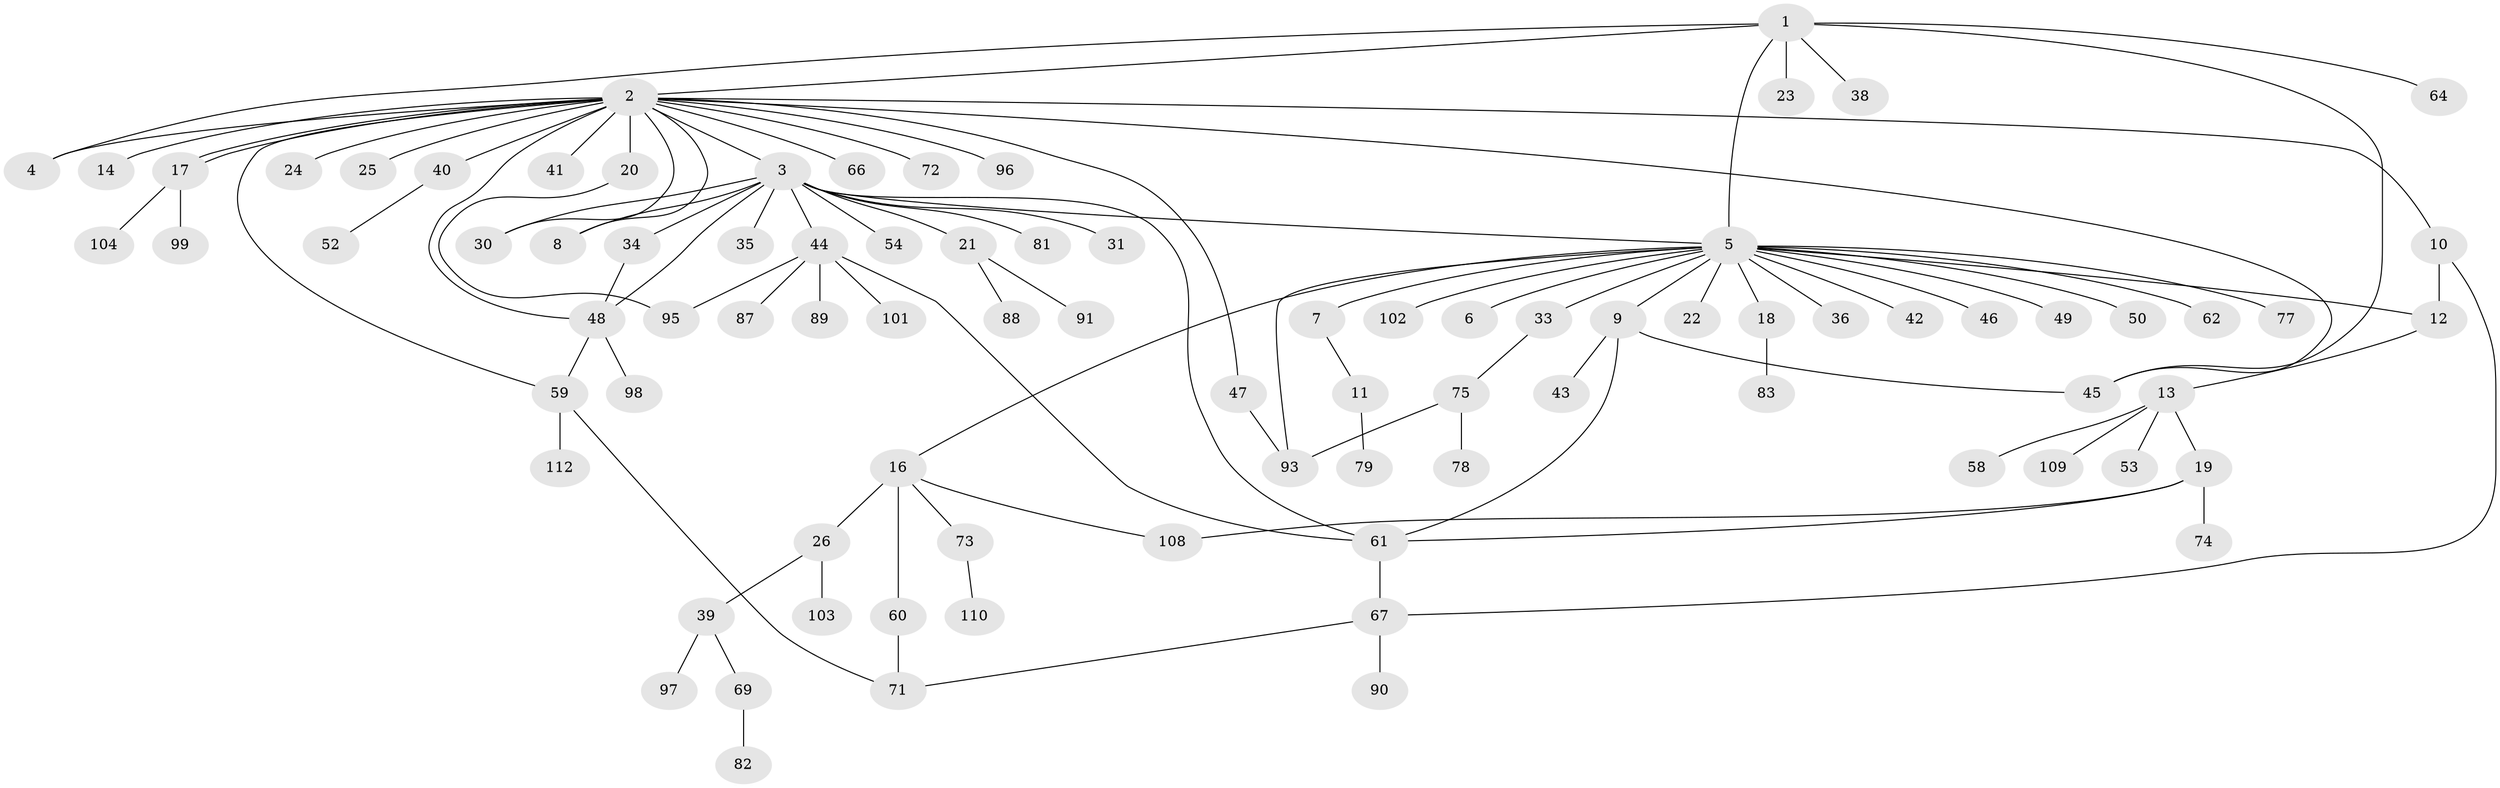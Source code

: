 // Generated by graph-tools (version 1.1) at 2025/52/02/27/25 19:52:00]
// undirected, 86 vertices, 106 edges
graph export_dot {
graph [start="1"]
  node [color=gray90,style=filled];
  1 [super="+28"];
  2 [super="+114"];
  3 [super="+65"];
  4;
  5 [super="+15"];
  6;
  7 [super="+86"];
  8 [super="+84"];
  9 [super="+100"];
  10 [super="+76"];
  11 [super="+68"];
  12 [super="+29"];
  13 [super="+51"];
  14 [super="+55"];
  16 [super="+107"];
  17 [super="+27"];
  18 [super="+57"];
  19 [super="+32"];
  20 [super="+111"];
  21;
  22;
  23;
  24;
  25 [super="+115"];
  26 [super="+37"];
  30;
  31;
  33;
  34;
  35;
  36;
  38 [super="+106"];
  39 [super="+94"];
  40;
  41;
  42;
  43;
  44 [super="+105"];
  45 [super="+63"];
  46;
  47;
  48 [super="+56"];
  49;
  50;
  52;
  53;
  54;
  58 [super="+113"];
  59;
  60;
  61 [super="+92"];
  62;
  64;
  66;
  67 [super="+70"];
  69;
  71;
  72;
  73;
  74 [super="+85"];
  75 [super="+80"];
  77;
  78;
  79;
  81;
  82;
  83;
  87;
  88;
  89;
  90;
  91;
  93;
  95;
  96;
  97;
  98;
  99;
  101;
  102;
  103;
  104;
  108;
  109;
  110;
  112;
  1 -- 2;
  1 -- 4;
  1 -- 5;
  1 -- 23;
  1 -- 38;
  1 -- 45;
  1 -- 64;
  2 -- 3;
  2 -- 4;
  2 -- 8;
  2 -- 10;
  2 -- 14;
  2 -- 17;
  2 -- 17;
  2 -- 20;
  2 -- 24;
  2 -- 25;
  2 -- 30;
  2 -- 40;
  2 -- 41;
  2 -- 47;
  2 -- 48;
  2 -- 59;
  2 -- 66;
  2 -- 72;
  2 -- 96;
  2 -- 45;
  3 -- 5;
  3 -- 8;
  3 -- 21;
  3 -- 30;
  3 -- 31;
  3 -- 34;
  3 -- 35;
  3 -- 44;
  3 -- 54;
  3 -- 61;
  3 -- 81;
  3 -- 48;
  5 -- 6;
  5 -- 7;
  5 -- 9;
  5 -- 16;
  5 -- 18;
  5 -- 22;
  5 -- 33;
  5 -- 36;
  5 -- 42;
  5 -- 46;
  5 -- 49;
  5 -- 50;
  5 -- 62;
  5 -- 77;
  5 -- 102;
  5 -- 93;
  5 -- 12;
  7 -- 11;
  9 -- 43;
  9 -- 61;
  9 -- 45;
  10 -- 12;
  10 -- 67;
  11 -- 79;
  12 -- 13;
  13 -- 19;
  13 -- 53;
  13 -- 58;
  13 -- 109;
  16 -- 26;
  16 -- 60;
  16 -- 73;
  16 -- 108;
  17 -- 99;
  17 -- 104;
  18 -- 83;
  19 -- 61;
  19 -- 108;
  19 -- 74;
  20 -- 95;
  21 -- 88;
  21 -- 91;
  26 -- 39;
  26 -- 103;
  33 -- 75;
  34 -- 48;
  39 -- 69;
  39 -- 97;
  40 -- 52;
  44 -- 61;
  44 -- 87;
  44 -- 89;
  44 -- 95;
  44 -- 101;
  47 -- 93;
  48 -- 59;
  48 -- 98;
  59 -- 71;
  59 -- 112;
  60 -- 71;
  61 -- 67;
  67 -- 90;
  67 -- 71;
  69 -- 82;
  73 -- 110;
  75 -- 78;
  75 -- 93;
}
